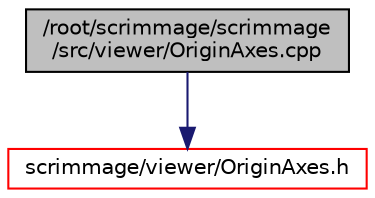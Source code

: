 digraph "/root/scrimmage/scrimmage/src/viewer/OriginAxes.cpp"
{
 // LATEX_PDF_SIZE
  edge [fontname="Helvetica",fontsize="10",labelfontname="Helvetica",labelfontsize="10"];
  node [fontname="Helvetica",fontsize="10",shape=record];
  Node1 [label="/root/scrimmage/scrimmage\l/src/viewer/OriginAxes.cpp",height=0.2,width=0.4,color="black", fillcolor="grey75", style="filled", fontcolor="black",tooltip="Brief file description."];
  Node1 -> Node2 [color="midnightblue",fontsize="10",style="solid",fontname="Helvetica"];
  Node2 [label="scrimmage/viewer/OriginAxes.h",height=0.2,width=0.4,color="red", fillcolor="white", style="filled",URL="$OriginAxes_8h.html",tooltip="Brief file description."];
}
